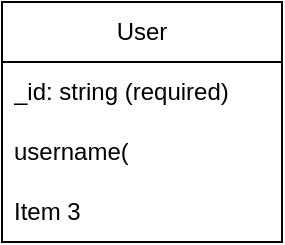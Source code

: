 <mxfile version="24.0.5" type="device">
  <diagram name="Trang-1" id="NE6gHhwlrFCDCwJR2zoE">
    <mxGraphModel dx="1390" dy="755" grid="1" gridSize="10" guides="1" tooltips="1" connect="1" arrows="1" fold="1" page="1" pageScale="1" pageWidth="2339" pageHeight="3300" math="0" shadow="0">
      <root>
        <mxCell id="0" />
        <mxCell id="1" parent="0" />
        <mxCell id="jF2PKRVb7fuePAvfBrY0-1" value="User" style="swimlane;fontStyle=0;childLayout=stackLayout;horizontal=1;startSize=30;horizontalStack=0;resizeParent=1;resizeParentMax=0;resizeLast=0;collapsible=1;marginBottom=0;whiteSpace=wrap;html=1;" vertex="1" parent="1">
          <mxGeometry x="160" y="140" width="140" height="120" as="geometry" />
        </mxCell>
        <mxCell id="jF2PKRVb7fuePAvfBrY0-2" value="_id: string (required)" style="text;strokeColor=none;fillColor=none;align=left;verticalAlign=middle;spacingLeft=4;spacingRight=4;overflow=hidden;points=[[0,0.5],[1,0.5]];portConstraint=eastwest;rotatable=0;whiteSpace=wrap;html=1;" vertex="1" parent="jF2PKRVb7fuePAvfBrY0-1">
          <mxGeometry y="30" width="140" height="30" as="geometry" />
        </mxCell>
        <mxCell id="jF2PKRVb7fuePAvfBrY0-3" value="username(" style="text;strokeColor=none;fillColor=none;align=left;verticalAlign=middle;spacingLeft=4;spacingRight=4;overflow=hidden;points=[[0,0.5],[1,0.5]];portConstraint=eastwest;rotatable=0;whiteSpace=wrap;html=1;" vertex="1" parent="jF2PKRVb7fuePAvfBrY0-1">
          <mxGeometry y="60" width="140" height="30" as="geometry" />
        </mxCell>
        <mxCell id="jF2PKRVb7fuePAvfBrY0-4" value="Item 3" style="text;strokeColor=none;fillColor=none;align=left;verticalAlign=middle;spacingLeft=4;spacingRight=4;overflow=hidden;points=[[0,0.5],[1,0.5]];portConstraint=eastwest;rotatable=0;whiteSpace=wrap;html=1;" vertex="1" parent="jF2PKRVb7fuePAvfBrY0-1">
          <mxGeometry y="90" width="140" height="30" as="geometry" />
        </mxCell>
      </root>
    </mxGraphModel>
  </diagram>
</mxfile>
